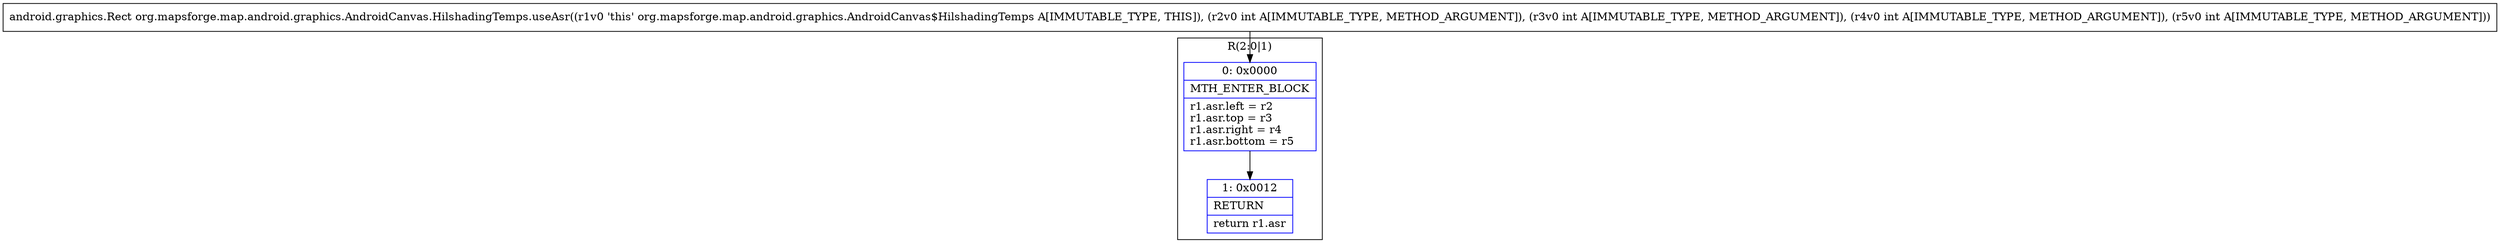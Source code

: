 digraph "CFG fororg.mapsforge.map.android.graphics.AndroidCanvas.HilshadingTemps.useAsr(IIII)Landroid\/graphics\/Rect;" {
subgraph cluster_Region_69175532 {
label = "R(2:0|1)";
node [shape=record,color=blue];
Node_0 [shape=record,label="{0\:\ 0x0000|MTH_ENTER_BLOCK\l|r1.asr.left = r2\lr1.asr.top = r3\lr1.asr.right = r4\lr1.asr.bottom = r5\l}"];
Node_1 [shape=record,label="{1\:\ 0x0012|RETURN\l|return r1.asr\l}"];
}
MethodNode[shape=record,label="{android.graphics.Rect org.mapsforge.map.android.graphics.AndroidCanvas.HilshadingTemps.useAsr((r1v0 'this' org.mapsforge.map.android.graphics.AndroidCanvas$HilshadingTemps A[IMMUTABLE_TYPE, THIS]), (r2v0 int A[IMMUTABLE_TYPE, METHOD_ARGUMENT]), (r3v0 int A[IMMUTABLE_TYPE, METHOD_ARGUMENT]), (r4v0 int A[IMMUTABLE_TYPE, METHOD_ARGUMENT]), (r5v0 int A[IMMUTABLE_TYPE, METHOD_ARGUMENT])) }"];
MethodNode -> Node_0;
Node_0 -> Node_1;
}

